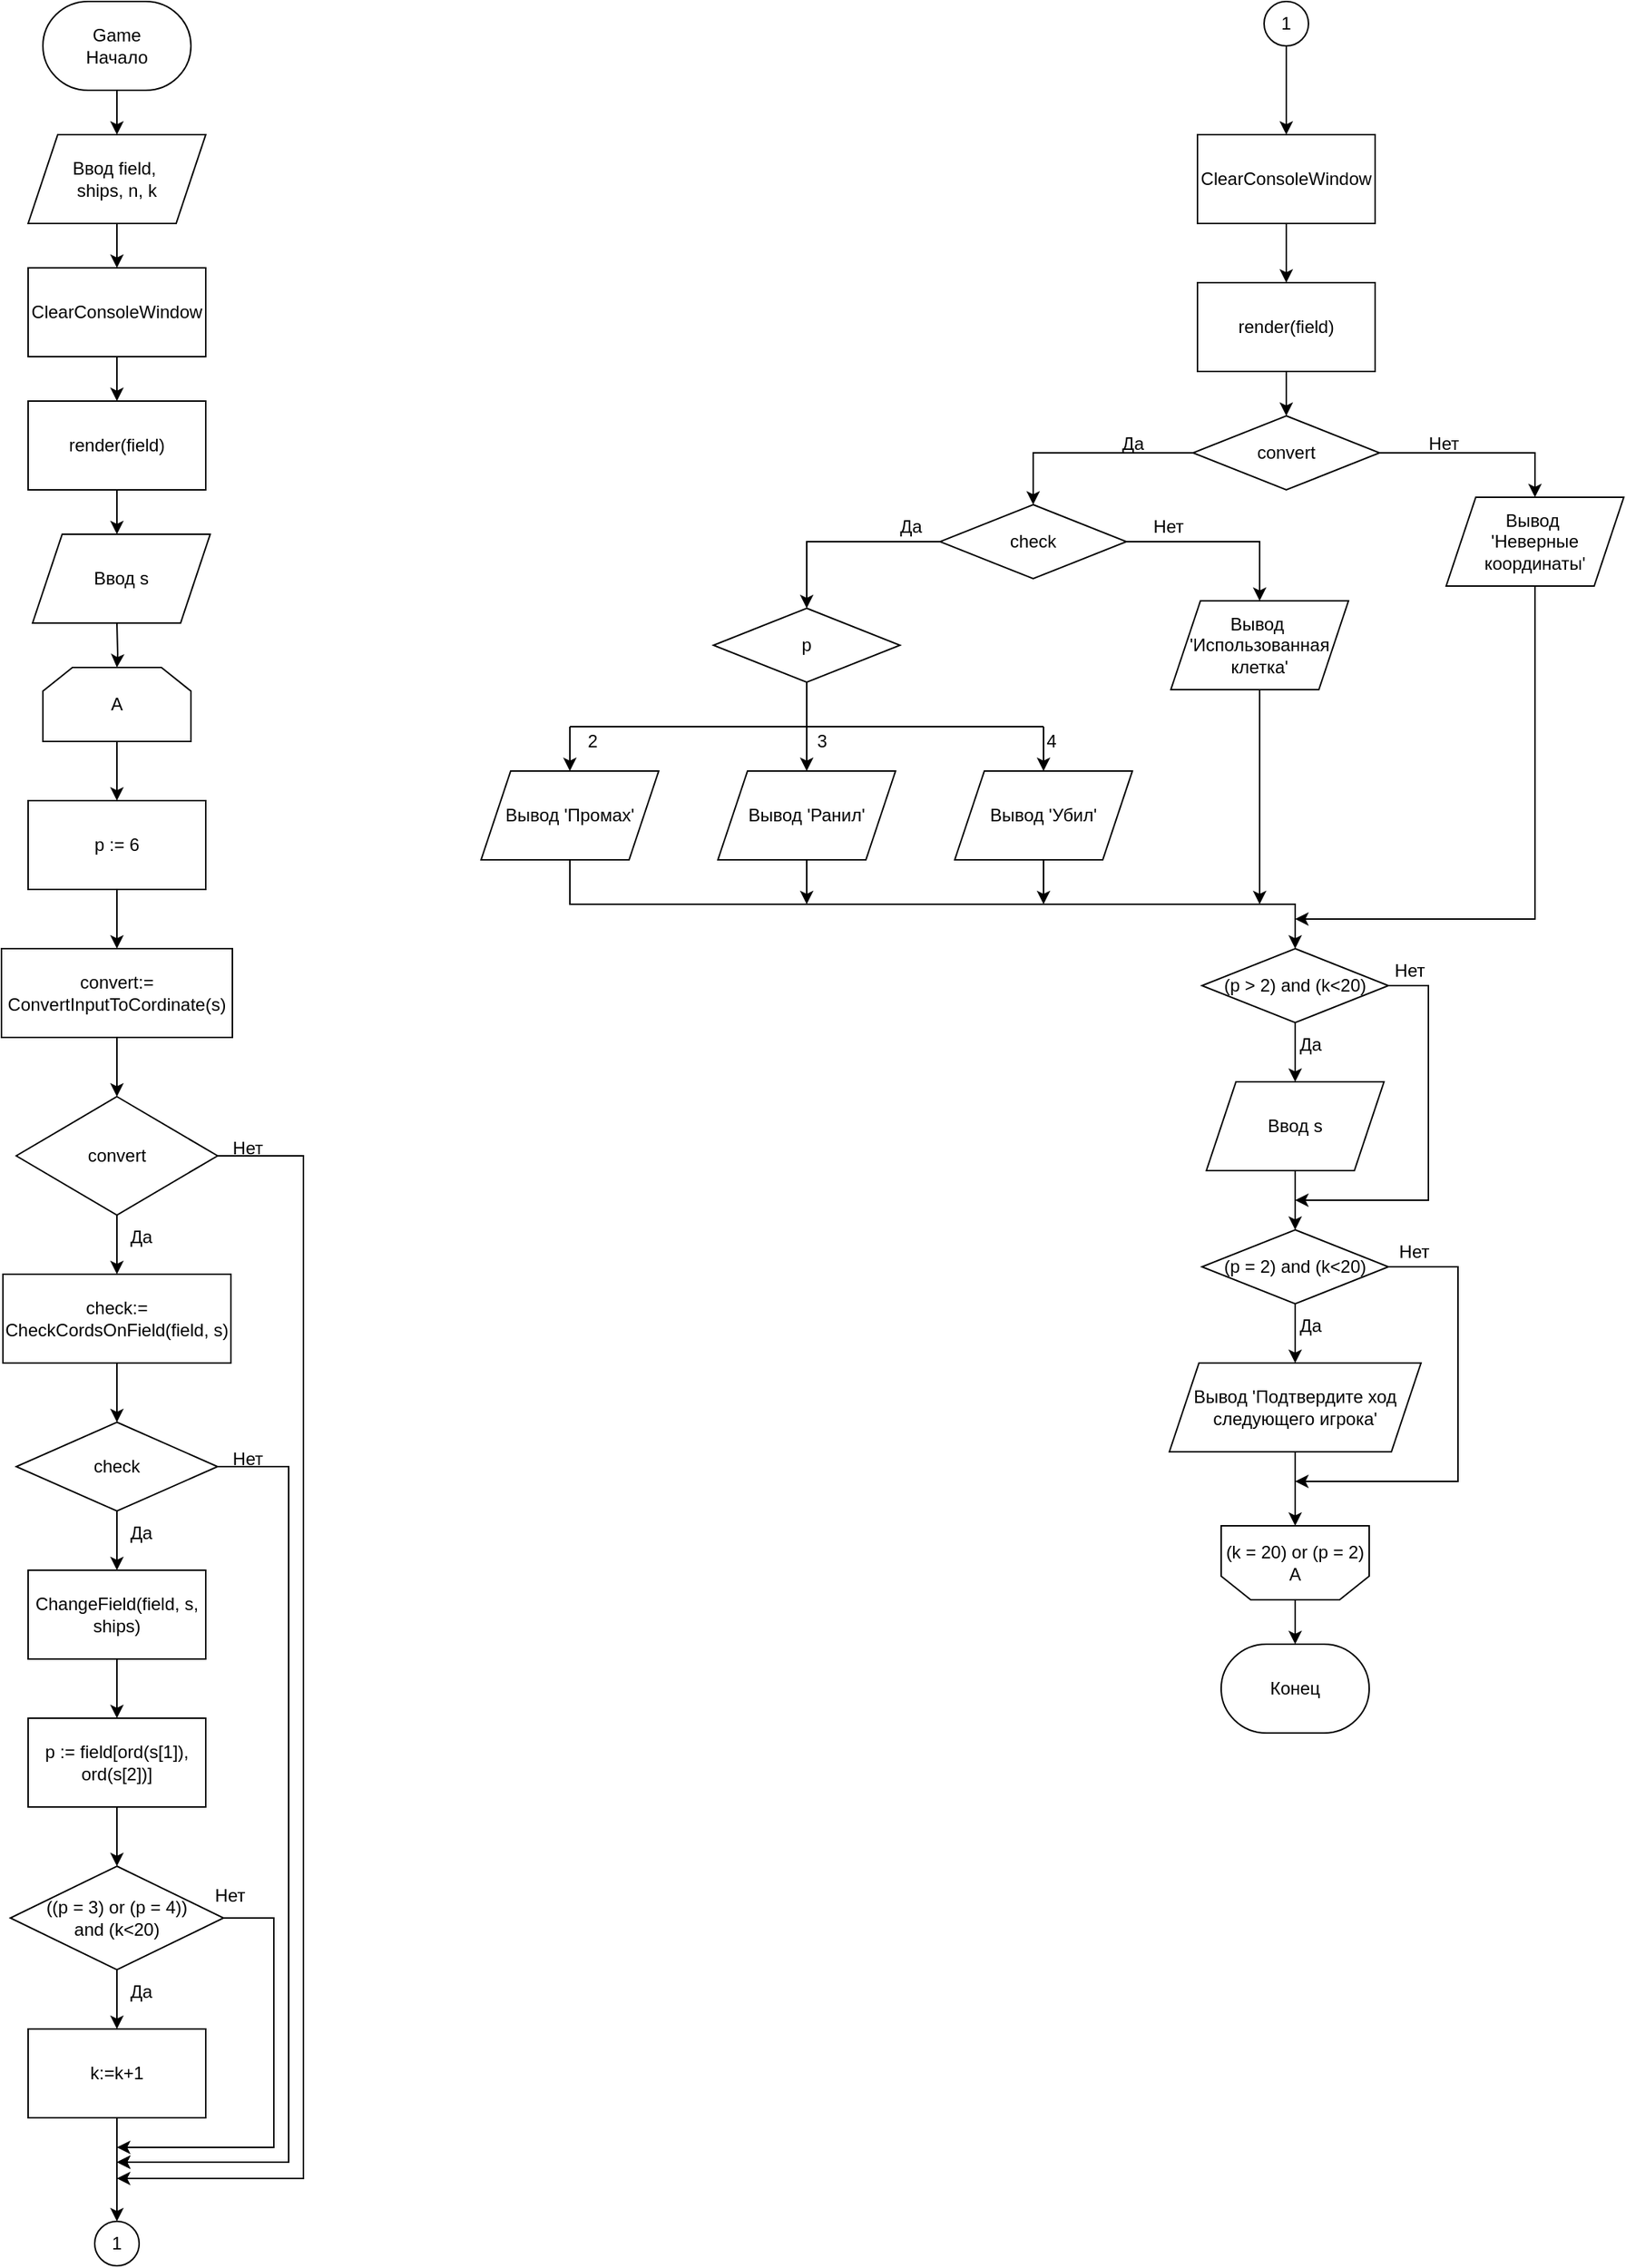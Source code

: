 <mxfile version="20.6.2" type="device"><diagram id="cF63eUd2-C1Goje2BEki" name="Страница 1"><mxGraphModel dx="4208" dy="2536" grid="1" gridSize="10" guides="1" tooltips="1" connect="1" arrows="1" fold="1" page="1" pageScale="1" pageWidth="827" pageHeight="1169" math="0" shadow="0"><root><mxCell id="0"/><mxCell id="1" parent="0"/><mxCell id="b6WSORNtmVA0nf2xR-BW-3" value="" style="edgeStyle=orthogonalEdgeStyle;rounded=0;orthogonalLoop=1;jettySize=auto;html=1;" parent="1" source="b6WSORNtmVA0nf2xR-BW-1" target="b6WSORNtmVA0nf2xR-BW-2" edge="1"><mxGeometry relative="1" as="geometry"/></mxCell><mxCell id="b6WSORNtmVA0nf2xR-BW-1" value="Game&lt;br&gt;Начало" style="strokeWidth=1;html=1;shape=mxgraph.flowchart.terminator;whiteSpace=wrap;" parent="1" vertex="1"><mxGeometry x="314" y="40" width="100" height="60" as="geometry"/></mxCell><mxCell id="b6WSORNtmVA0nf2xR-BW-5" value="" style="edgeStyle=orthogonalEdgeStyle;rounded=0;orthogonalLoop=1;jettySize=auto;html=1;" parent="1" source="b6WSORNtmVA0nf2xR-BW-2" target="b6WSORNtmVA0nf2xR-BW-4" edge="1"><mxGeometry relative="1" as="geometry"/></mxCell><mxCell id="b6WSORNtmVA0nf2xR-BW-2" value="Ввод&amp;nbsp;field,&amp;nbsp;&lt;br&gt;ships, n, k" style="shape=parallelogram;perimeter=parallelogramPerimeter;whiteSpace=wrap;html=1;fixedSize=1;strokeWidth=1;" parent="1" vertex="1"><mxGeometry x="304" y="130" width="120" height="60" as="geometry"/></mxCell><mxCell id="b6WSORNtmVA0nf2xR-BW-7" value="" style="edgeStyle=orthogonalEdgeStyle;rounded=0;orthogonalLoop=1;jettySize=auto;html=1;" parent="1" source="b6WSORNtmVA0nf2xR-BW-4" target="b6WSORNtmVA0nf2xR-BW-6" edge="1"><mxGeometry relative="1" as="geometry"/></mxCell><mxCell id="b6WSORNtmVA0nf2xR-BW-4" value="ClearConsoleWindow" style="whiteSpace=wrap;html=1;strokeWidth=1;" parent="1" vertex="1"><mxGeometry x="304" y="220" width="120" height="60" as="geometry"/></mxCell><mxCell id="b6WSORNtmVA0nf2xR-BW-9" value="" style="edgeStyle=orthogonalEdgeStyle;rounded=0;orthogonalLoop=1;jettySize=auto;html=1;" parent="1" source="b6WSORNtmVA0nf2xR-BW-6" edge="1"><mxGeometry relative="1" as="geometry"><mxPoint x="364" y="400" as="targetPoint"/></mxGeometry></mxCell><mxCell id="b6WSORNtmVA0nf2xR-BW-6" value="render(field)" style="whiteSpace=wrap;html=1;strokeWidth=1;" parent="1" vertex="1"><mxGeometry x="304" y="310" width="120" height="60" as="geometry"/></mxCell><mxCell id="b6WSORNtmVA0nf2xR-BW-11" value="" style="edgeStyle=orthogonalEdgeStyle;rounded=0;orthogonalLoop=1;jettySize=auto;html=1;" parent="1" target="b6WSORNtmVA0nf2xR-BW-10" edge="1"><mxGeometry relative="1" as="geometry"><mxPoint x="364" y="460" as="sourcePoint"/></mxGeometry></mxCell><mxCell id="b6WSORNtmVA0nf2xR-BW-13" value="" style="edgeStyle=orthogonalEdgeStyle;rounded=0;orthogonalLoop=1;jettySize=auto;html=1;" parent="1" source="b6WSORNtmVA0nf2xR-BW-10" target="b6WSORNtmVA0nf2xR-BW-12" edge="1"><mxGeometry relative="1" as="geometry"/></mxCell><mxCell id="b6WSORNtmVA0nf2xR-BW-10" value="A" style="shape=loopLimit;whiteSpace=wrap;html=1;strokeWidth=1;" parent="1" vertex="1"><mxGeometry x="314" y="490" width="100" height="50" as="geometry"/></mxCell><mxCell id="b6WSORNtmVA0nf2xR-BW-15" value="" style="edgeStyle=orthogonalEdgeStyle;rounded=0;orthogonalLoop=1;jettySize=auto;html=1;" parent="1" source="b6WSORNtmVA0nf2xR-BW-12" target="b6WSORNtmVA0nf2xR-BW-14" edge="1"><mxGeometry relative="1" as="geometry"/></mxCell><mxCell id="b6WSORNtmVA0nf2xR-BW-12" value="p := 6" style="whiteSpace=wrap;html=1;strokeWidth=1;" parent="1" vertex="1"><mxGeometry x="304" y="580" width="120" height="60" as="geometry"/></mxCell><mxCell id="b6WSORNtmVA0nf2xR-BW-17" value="" style="edgeStyle=orthogonalEdgeStyle;rounded=0;orthogonalLoop=1;jettySize=auto;html=1;" parent="1" source="b6WSORNtmVA0nf2xR-BW-14" target="b6WSORNtmVA0nf2xR-BW-16" edge="1"><mxGeometry relative="1" as="geometry"/></mxCell><mxCell id="b6WSORNtmVA0nf2xR-BW-14" value="convert:= ConvertInputToCordinate(s)" style="whiteSpace=wrap;html=1;strokeWidth=1;" parent="1" vertex="1"><mxGeometry x="286" y="680" width="156" height="60" as="geometry"/></mxCell><mxCell id="b6WSORNtmVA0nf2xR-BW-19" value="" style="edgeStyle=orthogonalEdgeStyle;rounded=0;orthogonalLoop=1;jettySize=auto;html=1;" parent="1" source="b6WSORNtmVA0nf2xR-BW-16" target="b6WSORNtmVA0nf2xR-BW-18" edge="1"><mxGeometry relative="1" as="geometry"/></mxCell><mxCell id="b6WSORNtmVA0nf2xR-BW-39" style="edgeStyle=orthogonalEdgeStyle;rounded=0;orthogonalLoop=1;jettySize=auto;html=1;exitX=1;exitY=0.5;exitDx=0;exitDy=0;" parent="1" source="b6WSORNtmVA0nf2xR-BW-16" edge="1"><mxGeometry relative="1" as="geometry"><mxPoint x="364" y="1511" as="targetPoint"/><Array as="points"><mxPoint x="490" y="820"/><mxPoint x="490" y="1511"/></Array></mxGeometry></mxCell><mxCell id="b6WSORNtmVA0nf2xR-BW-16" value="convert" style="rhombus;whiteSpace=wrap;html=1;strokeWidth=1;" parent="1" vertex="1"><mxGeometry x="296" y="780" width="136" height="80" as="geometry"/></mxCell><mxCell id="b6WSORNtmVA0nf2xR-BW-22" value="" style="edgeStyle=orthogonalEdgeStyle;rounded=0;orthogonalLoop=1;jettySize=auto;html=1;" parent="1" source="b6WSORNtmVA0nf2xR-BW-18" target="b6WSORNtmVA0nf2xR-BW-21" edge="1"><mxGeometry relative="1" as="geometry"/></mxCell><mxCell id="b6WSORNtmVA0nf2xR-BW-18" value="check:=&lt;br&gt;CheckCordsOnField(field, s)" style="whiteSpace=wrap;html=1;strokeWidth=1;" parent="1" vertex="1"><mxGeometry x="287" y="900" width="154" height="60" as="geometry"/></mxCell><mxCell id="b6WSORNtmVA0nf2xR-BW-20" value="Да" style="text;html=1;align=center;verticalAlign=middle;resizable=0;points=[];autosize=1;strokeColor=none;fillColor=none;" parent="1" vertex="1"><mxGeometry x="360" y="860" width="40" height="30" as="geometry"/></mxCell><mxCell id="b6WSORNtmVA0nf2xR-BW-24" value="" style="edgeStyle=orthogonalEdgeStyle;rounded=0;orthogonalLoop=1;jettySize=auto;html=1;" parent="1" source="b6WSORNtmVA0nf2xR-BW-21" target="b6WSORNtmVA0nf2xR-BW-23" edge="1"><mxGeometry relative="1" as="geometry"/></mxCell><mxCell id="b6WSORNtmVA0nf2xR-BW-37" style="edgeStyle=orthogonalEdgeStyle;rounded=0;orthogonalLoop=1;jettySize=auto;html=1;exitX=1;exitY=0.5;exitDx=0;exitDy=0;" parent="1" source="b6WSORNtmVA0nf2xR-BW-21" edge="1"><mxGeometry relative="1" as="geometry"><mxPoint x="364" y="1500" as="targetPoint"/><Array as="points"><mxPoint x="480" y="1030"/><mxPoint x="480" y="1500"/></Array></mxGeometry></mxCell><mxCell id="b6WSORNtmVA0nf2xR-BW-21" value="check" style="rhombus;whiteSpace=wrap;html=1;strokeWidth=1;" parent="1" vertex="1"><mxGeometry x="296" y="1000" width="136" height="60" as="geometry"/></mxCell><mxCell id="b6WSORNtmVA0nf2xR-BW-27" value="" style="edgeStyle=orthogonalEdgeStyle;rounded=0;orthogonalLoop=1;jettySize=auto;html=1;" parent="1" source="b6WSORNtmVA0nf2xR-BW-23" target="b6WSORNtmVA0nf2xR-BW-26" edge="1"><mxGeometry relative="1" as="geometry"/></mxCell><mxCell id="b6WSORNtmVA0nf2xR-BW-23" value="ChangeField(field, s, ships)" style="whiteSpace=wrap;html=1;strokeWidth=1;" parent="1" vertex="1"><mxGeometry x="304" y="1100" width="120" height="60" as="geometry"/></mxCell><mxCell id="b6WSORNtmVA0nf2xR-BW-25" value="Да" style="text;html=1;align=center;verticalAlign=middle;resizable=0;points=[];autosize=1;strokeColor=none;fillColor=none;" parent="1" vertex="1"><mxGeometry x="360" y="1060" width="40" height="30" as="geometry"/></mxCell><mxCell id="b6WSORNtmVA0nf2xR-BW-29" value="" style="edgeStyle=orthogonalEdgeStyle;rounded=0;orthogonalLoop=1;jettySize=auto;html=1;" parent="1" source="b6WSORNtmVA0nf2xR-BW-26" target="b6WSORNtmVA0nf2xR-BW-28" edge="1"><mxGeometry relative="1" as="geometry"/></mxCell><mxCell id="b6WSORNtmVA0nf2xR-BW-26" value="p := field[ord(s[1]), ord(s[2])]" style="whiteSpace=wrap;html=1;strokeWidth=1;" parent="1" vertex="1"><mxGeometry x="304" y="1200" width="120" height="60" as="geometry"/></mxCell><mxCell id="b6WSORNtmVA0nf2xR-BW-31" value="" style="edgeStyle=orthogonalEdgeStyle;rounded=0;orthogonalLoop=1;jettySize=auto;html=1;" parent="1" source="b6WSORNtmVA0nf2xR-BW-28" target="b6WSORNtmVA0nf2xR-BW-30" edge="1"><mxGeometry relative="1" as="geometry"/></mxCell><mxCell id="b6WSORNtmVA0nf2xR-BW-35" style="edgeStyle=orthogonalEdgeStyle;rounded=0;orthogonalLoop=1;jettySize=auto;html=1;exitX=1;exitY=0.5;exitDx=0;exitDy=0;" parent="1" source="b6WSORNtmVA0nf2xR-BW-28" edge="1"><mxGeometry relative="1" as="geometry"><mxPoint x="364" y="1490" as="targetPoint"/><Array as="points"><mxPoint x="470" y="1335"/><mxPoint x="470" y="1490"/></Array></mxGeometry></mxCell><mxCell id="b6WSORNtmVA0nf2xR-BW-28" value="((p = 3) or (p = 4)) &lt;br&gt;and (k&amp;lt;20)" style="rhombus;whiteSpace=wrap;html=1;strokeWidth=1;" parent="1" vertex="1"><mxGeometry x="292" y="1300" width="144" height="70" as="geometry"/></mxCell><mxCell id="TdWgDDbs4ZYHNJhfbLh7-2" value="" style="edgeStyle=orthogonalEdgeStyle;rounded=0;orthogonalLoop=1;jettySize=auto;html=1;" edge="1" parent="1" source="b6WSORNtmVA0nf2xR-BW-30" target="TdWgDDbs4ZYHNJhfbLh7-1"><mxGeometry relative="1" as="geometry"/></mxCell><mxCell id="b6WSORNtmVA0nf2xR-BW-30" value="k:=k+1" style="whiteSpace=wrap;html=1;strokeWidth=1;" parent="1" vertex="1"><mxGeometry x="304" y="1410" width="120" height="60" as="geometry"/></mxCell><mxCell id="b6WSORNtmVA0nf2xR-BW-32" value="Да" style="text;html=1;align=center;verticalAlign=middle;resizable=0;points=[];autosize=1;strokeColor=none;fillColor=none;" parent="1" vertex="1"><mxGeometry x="360" y="1370" width="40" height="30" as="geometry"/></mxCell><mxCell id="b6WSORNtmVA0nf2xR-BW-43" value="" style="edgeStyle=orthogonalEdgeStyle;rounded=0;orthogonalLoop=1;jettySize=auto;html=1;" parent="1" source="b6WSORNtmVA0nf2xR-BW-33" target="b6WSORNtmVA0nf2xR-BW-42" edge="1"><mxGeometry relative="1" as="geometry"/></mxCell><mxCell id="b6WSORNtmVA0nf2xR-BW-33" value="ClearConsoleWindow" style="whiteSpace=wrap;html=1;strokeWidth=1;" parent="1" vertex="1"><mxGeometry x="1094" y="130" width="120" height="60" as="geometry"/></mxCell><mxCell id="b6WSORNtmVA0nf2xR-BW-36" value="Нет" style="text;html=1;align=center;verticalAlign=middle;resizable=0;points=[];autosize=1;strokeColor=none;fillColor=none;" parent="1" vertex="1"><mxGeometry x="420" y="1305" width="40" height="30" as="geometry"/></mxCell><mxCell id="b6WSORNtmVA0nf2xR-BW-38" value="Нет" style="text;html=1;align=center;verticalAlign=middle;resizable=0;points=[];autosize=1;strokeColor=none;fillColor=none;" parent="1" vertex="1"><mxGeometry x="432" y="1010" width="40" height="30" as="geometry"/></mxCell><mxCell id="b6WSORNtmVA0nf2xR-BW-40" value="Нет" style="text;html=1;align=center;verticalAlign=middle;resizable=0;points=[];autosize=1;strokeColor=none;fillColor=none;" parent="1" vertex="1"><mxGeometry x="432" y="800" width="40" height="30" as="geometry"/></mxCell><mxCell id="b6WSORNtmVA0nf2xR-BW-41" style="edgeStyle=orthogonalEdgeStyle;rounded=0;orthogonalLoop=1;jettySize=auto;html=1;exitX=1;exitY=0.5;exitDx=0;exitDy=0;" parent="1" source="b6WSORNtmVA0nf2xR-BW-21" edge="1"><mxGeometry relative="1" as="geometry"><mxPoint x="364" y="1500" as="targetPoint"/><mxPoint x="432" y="1030" as="sourcePoint"/><Array as="points"><mxPoint x="480" y="1030"/><mxPoint x="480" y="1500"/></Array></mxGeometry></mxCell><mxCell id="b6WSORNtmVA0nf2xR-BW-45" value="" style="edgeStyle=orthogonalEdgeStyle;rounded=0;orthogonalLoop=1;jettySize=auto;html=1;" parent="1" source="b6WSORNtmVA0nf2xR-BW-42" target="b6WSORNtmVA0nf2xR-BW-44" edge="1"><mxGeometry relative="1" as="geometry"/></mxCell><mxCell id="b6WSORNtmVA0nf2xR-BW-42" value="render(field)" style="whiteSpace=wrap;html=1;strokeWidth=1;" parent="1" vertex="1"><mxGeometry x="1094" y="230" width="120" height="60" as="geometry"/></mxCell><mxCell id="b6WSORNtmVA0nf2xR-BW-48" style="edgeStyle=orthogonalEdgeStyle;rounded=0;orthogonalLoop=1;jettySize=auto;html=1;exitX=0;exitY=0.5;exitDx=0;exitDy=0;entryX=0.5;entryY=0;entryDx=0;entryDy=0;" parent="1" source="b6WSORNtmVA0nf2xR-BW-44" target="b6WSORNtmVA0nf2xR-BW-47" edge="1"><mxGeometry relative="1" as="geometry"/></mxCell><mxCell id="b6WSORNtmVA0nf2xR-BW-69" style="edgeStyle=orthogonalEdgeStyle;rounded=0;orthogonalLoop=1;jettySize=auto;html=1;exitX=1;exitY=0.5;exitDx=0;exitDy=0;" parent="1" source="b6WSORNtmVA0nf2xR-BW-44" target="b6WSORNtmVA0nf2xR-BW-68" edge="1"><mxGeometry relative="1" as="geometry"/></mxCell><mxCell id="b6WSORNtmVA0nf2xR-BW-44" value="convert" style="rhombus;whiteSpace=wrap;html=1;strokeWidth=1;" parent="1" vertex="1"><mxGeometry x="1091" y="320" width="126" height="50" as="geometry"/></mxCell><mxCell id="b6WSORNtmVA0nf2xR-BW-52" style="edgeStyle=orthogonalEdgeStyle;rounded=0;orthogonalLoop=1;jettySize=auto;html=1;exitX=0;exitY=0.5;exitDx=0;exitDy=0;" parent="1" source="b6WSORNtmVA0nf2xR-BW-47" target="b6WSORNtmVA0nf2xR-BW-51" edge="1"><mxGeometry relative="1" as="geometry"/></mxCell><mxCell id="b6WSORNtmVA0nf2xR-BW-66" style="edgeStyle=orthogonalEdgeStyle;rounded=0;orthogonalLoop=1;jettySize=auto;html=1;exitX=1;exitY=0.5;exitDx=0;exitDy=0;" parent="1" source="b6WSORNtmVA0nf2xR-BW-47" target="b6WSORNtmVA0nf2xR-BW-65" edge="1"><mxGeometry relative="1" as="geometry"/></mxCell><mxCell id="b6WSORNtmVA0nf2xR-BW-47" value="check" style="rhombus;whiteSpace=wrap;html=1;strokeWidth=1;" parent="1" vertex="1"><mxGeometry x="920" y="380" width="126" height="50" as="geometry"/></mxCell><mxCell id="b6WSORNtmVA0nf2xR-BW-49" value="Да" style="text;html=1;align=center;verticalAlign=middle;resizable=0;points=[];autosize=1;strokeColor=none;fillColor=none;" parent="1" vertex="1"><mxGeometry x="1030" y="324" width="40" height="30" as="geometry"/></mxCell><mxCell id="b6WSORNtmVA0nf2xR-BW-50" value="Ввод s" style="shape=parallelogram;perimeter=parallelogramPerimeter;whiteSpace=wrap;html=1;fixedSize=1;strokeWidth=1;" parent="1" vertex="1"><mxGeometry x="307" y="400" width="120" height="60" as="geometry"/></mxCell><mxCell id="b6WSORNtmVA0nf2xR-BW-51" value="p" style="rhombus;whiteSpace=wrap;html=1;strokeWidth=1;" parent="1" vertex="1"><mxGeometry x="767" y="450" width="126" height="50" as="geometry"/></mxCell><mxCell id="b6WSORNtmVA0nf2xR-BW-72" style="edgeStyle=orthogonalEdgeStyle;rounded=0;orthogonalLoop=1;jettySize=auto;html=1;exitX=0.5;exitY=1;exitDx=0;exitDy=0;entryX=0.5;entryY=0;entryDx=0;entryDy=0;" parent="1" source="b6WSORNtmVA0nf2xR-BW-53" target="b6WSORNtmVA0nf2xR-BW-71" edge="1"><mxGeometry relative="1" as="geometry"/></mxCell><mxCell id="b6WSORNtmVA0nf2xR-BW-53" value="Вывод 'Промах'" style="shape=parallelogram;perimeter=parallelogramPerimeter;whiteSpace=wrap;html=1;fixedSize=1;strokeWidth=1;" parent="1" vertex="1"><mxGeometry x="610" y="560" width="120" height="60" as="geometry"/></mxCell><mxCell id="b6WSORNtmVA0nf2xR-BW-73" style="edgeStyle=orthogonalEdgeStyle;rounded=0;orthogonalLoop=1;jettySize=auto;html=1;exitX=0.5;exitY=1;exitDx=0;exitDy=0;" parent="1" source="b6WSORNtmVA0nf2xR-BW-54" edge="1"><mxGeometry relative="1" as="geometry"><mxPoint x="830" y="650" as="targetPoint"/></mxGeometry></mxCell><mxCell id="b6WSORNtmVA0nf2xR-BW-54" value="Вывод&amp;nbsp;'Ранил'" style="shape=parallelogram;perimeter=parallelogramPerimeter;whiteSpace=wrap;html=1;fixedSize=1;strokeWidth=1;" parent="1" vertex="1"><mxGeometry x="770" y="560" width="120" height="60" as="geometry"/></mxCell><mxCell id="b6WSORNtmVA0nf2xR-BW-74" style="edgeStyle=orthogonalEdgeStyle;rounded=0;orthogonalLoop=1;jettySize=auto;html=1;exitX=0.5;exitY=1;exitDx=0;exitDy=0;" parent="1" source="b6WSORNtmVA0nf2xR-BW-55" edge="1"><mxGeometry relative="1" as="geometry"><mxPoint x="990" y="650" as="targetPoint"/></mxGeometry></mxCell><mxCell id="b6WSORNtmVA0nf2xR-BW-55" value="Вывод&amp;nbsp;'Убил'" style="shape=parallelogram;perimeter=parallelogramPerimeter;whiteSpace=wrap;html=1;fixedSize=1;strokeWidth=1;" parent="1" vertex="1"><mxGeometry x="930" y="560" width="120" height="60" as="geometry"/></mxCell><mxCell id="b6WSORNtmVA0nf2xR-BW-56" value="" style="endArrow=none;html=1;rounded=0;" parent="1" edge="1"><mxGeometry width="50" height="50" relative="1" as="geometry"><mxPoint x="670" y="530" as="sourcePoint"/><mxPoint x="990" y="530" as="targetPoint"/></mxGeometry></mxCell><mxCell id="b6WSORNtmVA0nf2xR-BW-57" value="" style="endArrow=classic;html=1;rounded=0;" parent="1" target="b6WSORNtmVA0nf2xR-BW-53" edge="1"><mxGeometry width="50" height="50" relative="1" as="geometry"><mxPoint x="670" y="530" as="sourcePoint"/><mxPoint x="730" y="480" as="targetPoint"/></mxGeometry></mxCell><mxCell id="b6WSORNtmVA0nf2xR-BW-58" value="" style="endArrow=classic;html=1;rounded=0;entryX=0.5;entryY=0;entryDx=0;entryDy=0;" parent="1" target="b6WSORNtmVA0nf2xR-BW-54" edge="1"><mxGeometry width="50" height="50" relative="1" as="geometry"><mxPoint x="830" y="530" as="sourcePoint"/><mxPoint x="680" y="570" as="targetPoint"/></mxGeometry></mxCell><mxCell id="b6WSORNtmVA0nf2xR-BW-59" value="" style="endArrow=classic;html=1;rounded=0;entryX=0.5;entryY=0;entryDx=0;entryDy=0;" parent="1" target="b6WSORNtmVA0nf2xR-BW-55" edge="1"><mxGeometry width="50" height="50" relative="1" as="geometry"><mxPoint x="990" y="530" as="sourcePoint"/><mxPoint x="847" y="570" as="targetPoint"/></mxGeometry></mxCell><mxCell id="b6WSORNtmVA0nf2xR-BW-60" value="" style="endArrow=none;html=1;rounded=0;entryX=0.5;entryY=1;entryDx=0;entryDy=0;" parent="1" target="b6WSORNtmVA0nf2xR-BW-51" edge="1"><mxGeometry width="50" height="50" relative="1" as="geometry"><mxPoint x="830" y="530" as="sourcePoint"/><mxPoint x="867" y="500" as="targetPoint"/></mxGeometry></mxCell><mxCell id="b6WSORNtmVA0nf2xR-BW-61" value="2" style="text;html=1;align=center;verticalAlign=middle;resizable=0;points=[];autosize=1;strokeColor=none;fillColor=none;" parent="1" vertex="1"><mxGeometry x="670" y="525" width="30" height="30" as="geometry"/></mxCell><mxCell id="b6WSORNtmVA0nf2xR-BW-62" value="3" style="text;html=1;align=center;verticalAlign=middle;resizable=0;points=[];autosize=1;strokeColor=none;fillColor=none;" parent="1" vertex="1"><mxGeometry x="825" y="525" width="30" height="30" as="geometry"/></mxCell><mxCell id="b6WSORNtmVA0nf2xR-BW-63" value="4" style="text;html=1;align=center;verticalAlign=middle;resizable=0;points=[];autosize=1;strokeColor=none;fillColor=none;" parent="1" vertex="1"><mxGeometry x="980" y="525" width="30" height="30" as="geometry"/></mxCell><mxCell id="b6WSORNtmVA0nf2xR-BW-64" value="Да" style="text;html=1;align=center;verticalAlign=middle;resizable=0;points=[];autosize=1;strokeColor=none;fillColor=none;" parent="1" vertex="1"><mxGeometry x="880" y="380" width="40" height="30" as="geometry"/></mxCell><mxCell id="b6WSORNtmVA0nf2xR-BW-75" style="edgeStyle=orthogonalEdgeStyle;rounded=0;orthogonalLoop=1;jettySize=auto;html=1;exitX=0.5;exitY=1;exitDx=0;exitDy=0;" parent="1" source="b6WSORNtmVA0nf2xR-BW-65" edge="1"><mxGeometry relative="1" as="geometry"><mxPoint x="1136" y="650" as="targetPoint"/></mxGeometry></mxCell><mxCell id="b6WSORNtmVA0nf2xR-BW-65" value="Вывод&amp;nbsp;&lt;br&gt;'Использованная клетка'" style="shape=parallelogram;perimeter=parallelogramPerimeter;whiteSpace=wrap;html=1;fixedSize=1;strokeWidth=1;" parent="1" vertex="1"><mxGeometry x="1076" y="445" width="120" height="60" as="geometry"/></mxCell><mxCell id="b6WSORNtmVA0nf2xR-BW-67" value="Нет" style="text;html=1;align=center;verticalAlign=middle;resizable=0;points=[];autosize=1;strokeColor=none;fillColor=none;" parent="1" vertex="1"><mxGeometry x="1054" y="380" width="40" height="30" as="geometry"/></mxCell><mxCell id="b6WSORNtmVA0nf2xR-BW-76" style="edgeStyle=orthogonalEdgeStyle;rounded=0;orthogonalLoop=1;jettySize=auto;html=1;exitX=0.5;exitY=1;exitDx=0;exitDy=0;" parent="1" source="b6WSORNtmVA0nf2xR-BW-68" edge="1"><mxGeometry relative="1" as="geometry"><mxPoint x="1160" y="660" as="targetPoint"/><Array as="points"><mxPoint x="1322" y="660"/></Array></mxGeometry></mxCell><mxCell id="b6WSORNtmVA0nf2xR-BW-68" value="Вывод&amp;nbsp;&lt;br&gt;'Неверные координаты'" style="shape=parallelogram;perimeter=parallelogramPerimeter;whiteSpace=wrap;html=1;fixedSize=1;strokeWidth=1;" parent="1" vertex="1"><mxGeometry x="1262" y="375" width="120" height="60" as="geometry"/></mxCell><mxCell id="b6WSORNtmVA0nf2xR-BW-70" value="Нет" style="text;html=1;align=center;verticalAlign=middle;resizable=0;points=[];autosize=1;strokeColor=none;fillColor=none;" parent="1" vertex="1"><mxGeometry x="1240" y="324" width="40" height="30" as="geometry"/></mxCell><mxCell id="b6WSORNtmVA0nf2xR-BW-78" value="" style="edgeStyle=orthogonalEdgeStyle;rounded=0;orthogonalLoop=1;jettySize=auto;html=1;" parent="1" source="b6WSORNtmVA0nf2xR-BW-71" target="b6WSORNtmVA0nf2xR-BW-77" edge="1"><mxGeometry relative="1" as="geometry"/></mxCell><mxCell id="b6WSORNtmVA0nf2xR-BW-82" style="edgeStyle=orthogonalEdgeStyle;rounded=0;orthogonalLoop=1;jettySize=auto;html=1;exitX=1;exitY=0.5;exitDx=0;exitDy=0;" parent="1" source="b6WSORNtmVA0nf2xR-BW-71" edge="1"><mxGeometry relative="1" as="geometry"><mxPoint x="1160" y="850" as="targetPoint"/><Array as="points"><mxPoint x="1250" y="705"/><mxPoint x="1250" y="850"/></Array></mxGeometry></mxCell><mxCell id="b6WSORNtmVA0nf2xR-BW-71" value="(p &gt; 2) and (k&lt;20)" style="rhombus;whiteSpace=wrap;html=1;strokeWidth=1;" parent="1" vertex="1"><mxGeometry x="1097" y="680" width="126" height="50" as="geometry"/></mxCell><mxCell id="b6WSORNtmVA0nf2xR-BW-81" value="" style="edgeStyle=orthogonalEdgeStyle;rounded=0;orthogonalLoop=1;jettySize=auto;html=1;" parent="1" source="b6WSORNtmVA0nf2xR-BW-77" target="b6WSORNtmVA0nf2xR-BW-80" edge="1"><mxGeometry relative="1" as="geometry"/></mxCell><mxCell id="b6WSORNtmVA0nf2xR-BW-77" value="Ввод s" style="shape=parallelogram;perimeter=parallelogramPerimeter;whiteSpace=wrap;html=1;fixedSize=1;strokeWidth=1;" parent="1" vertex="1"><mxGeometry x="1100" y="770" width="120" height="60" as="geometry"/></mxCell><mxCell id="b6WSORNtmVA0nf2xR-BW-79" value="Да" style="text;html=1;align=center;verticalAlign=middle;resizable=0;points=[];autosize=1;strokeColor=none;fillColor=none;" parent="1" vertex="1"><mxGeometry x="1150" y="730" width="40" height="30" as="geometry"/></mxCell><mxCell id="b6WSORNtmVA0nf2xR-BW-85" value="" style="edgeStyle=orthogonalEdgeStyle;rounded=0;orthogonalLoop=1;jettySize=auto;html=1;entryX=0.5;entryY=0;entryDx=0;entryDy=0;" parent="1" source="b6WSORNtmVA0nf2xR-BW-80" target="b6WSORNtmVA0nf2xR-BW-86" edge="1"><mxGeometry relative="1" as="geometry"><mxPoint x="1160.034" y="950" as="targetPoint"/></mxGeometry></mxCell><mxCell id="b6WSORNtmVA0nf2xR-BW-90" style="edgeStyle=orthogonalEdgeStyle;rounded=0;orthogonalLoop=1;jettySize=auto;html=1;exitX=1;exitY=0.5;exitDx=0;exitDy=0;" parent="1" source="b6WSORNtmVA0nf2xR-BW-80" edge="1"><mxGeometry relative="1" as="geometry"><mxPoint x="1160" y="1040" as="targetPoint"/><Array as="points"><mxPoint x="1270" y="895"/><mxPoint x="1270" y="1040"/></Array></mxGeometry></mxCell><mxCell id="b6WSORNtmVA0nf2xR-BW-80" value="(p = 2) and (k&amp;lt;20)" style="rhombus;whiteSpace=wrap;html=1;strokeWidth=1;" parent="1" vertex="1"><mxGeometry x="1097" y="870" width="126" height="50" as="geometry"/></mxCell><mxCell id="b6WSORNtmVA0nf2xR-BW-83" value="Нет" style="text;html=1;align=center;verticalAlign=middle;resizable=0;points=[];autosize=1;strokeColor=none;fillColor=none;" parent="1" vertex="1"><mxGeometry x="1217" y="680" width="40" height="30" as="geometry"/></mxCell><mxCell id="b6WSORNtmVA0nf2xR-BW-89" value="" style="edgeStyle=orthogonalEdgeStyle;rounded=0;orthogonalLoop=1;jettySize=auto;html=1;" parent="1" source="b6WSORNtmVA0nf2xR-BW-86" target="b6WSORNtmVA0nf2xR-BW-88" edge="1"><mxGeometry relative="1" as="geometry"/></mxCell><mxCell id="b6WSORNtmVA0nf2xR-BW-86" value="Вывод&amp;nbsp;'Подтвердите ход следующего игрока'" style="shape=parallelogram;perimeter=parallelogramPerimeter;whiteSpace=wrap;html=1;fixedSize=1;strokeWidth=1;" parent="1" vertex="1"><mxGeometry x="1075" y="960" width="170" height="60" as="geometry"/></mxCell><mxCell id="b6WSORNtmVA0nf2xR-BW-87" value="Да" style="text;html=1;align=center;verticalAlign=middle;resizable=0;points=[];autosize=1;strokeColor=none;fillColor=none;" parent="1" vertex="1"><mxGeometry x="1150" y="920" width="40" height="30" as="geometry"/></mxCell><mxCell id="b6WSORNtmVA0nf2xR-BW-93" value="" style="edgeStyle=orthogonalEdgeStyle;rounded=0;orthogonalLoop=1;jettySize=auto;html=1;" parent="1" source="b6WSORNtmVA0nf2xR-BW-88" target="b6WSORNtmVA0nf2xR-BW-92" edge="1"><mxGeometry relative="1" as="geometry"/></mxCell><mxCell id="b6WSORNtmVA0nf2xR-BW-88" value="(k = 20) or (p = 2)&lt;br&gt;A" style="shape=loopLimit;whiteSpace=wrap;html=1;strokeWidth=1;flipV=1;" parent="1" vertex="1"><mxGeometry x="1110" y="1070" width="100" height="50" as="geometry"/></mxCell><mxCell id="b6WSORNtmVA0nf2xR-BW-91" value="Нет" style="text;html=1;align=center;verticalAlign=middle;resizable=0;points=[];autosize=1;strokeColor=none;fillColor=none;" parent="1" vertex="1"><mxGeometry x="1220" y="870" width="40" height="30" as="geometry"/></mxCell><mxCell id="b6WSORNtmVA0nf2xR-BW-92" value="Конец" style="strokeWidth=1;html=1;shape=mxgraph.flowchart.terminator;whiteSpace=wrap;" parent="1" vertex="1"><mxGeometry x="1110" y="1150" width="100" height="60" as="geometry"/></mxCell><mxCell id="TdWgDDbs4ZYHNJhfbLh7-1" value="1" style="ellipse;whiteSpace=wrap;html=1;aspect=fixed;" vertex="1" parent="1"><mxGeometry x="349" y="1540" width="30" height="30" as="geometry"/></mxCell><mxCell id="TdWgDDbs4ZYHNJhfbLh7-4" value="" style="edgeStyle=orthogonalEdgeStyle;rounded=0;orthogonalLoop=1;jettySize=auto;html=1;" edge="1" parent="1" source="TdWgDDbs4ZYHNJhfbLh7-3" target="b6WSORNtmVA0nf2xR-BW-33"><mxGeometry relative="1" as="geometry"/></mxCell><mxCell id="TdWgDDbs4ZYHNJhfbLh7-3" value="1" style="ellipse;whiteSpace=wrap;html=1;aspect=fixed;" vertex="1" parent="1"><mxGeometry x="1139" y="40" width="30" height="30" as="geometry"/></mxCell></root></mxGraphModel></diagram></mxfile>